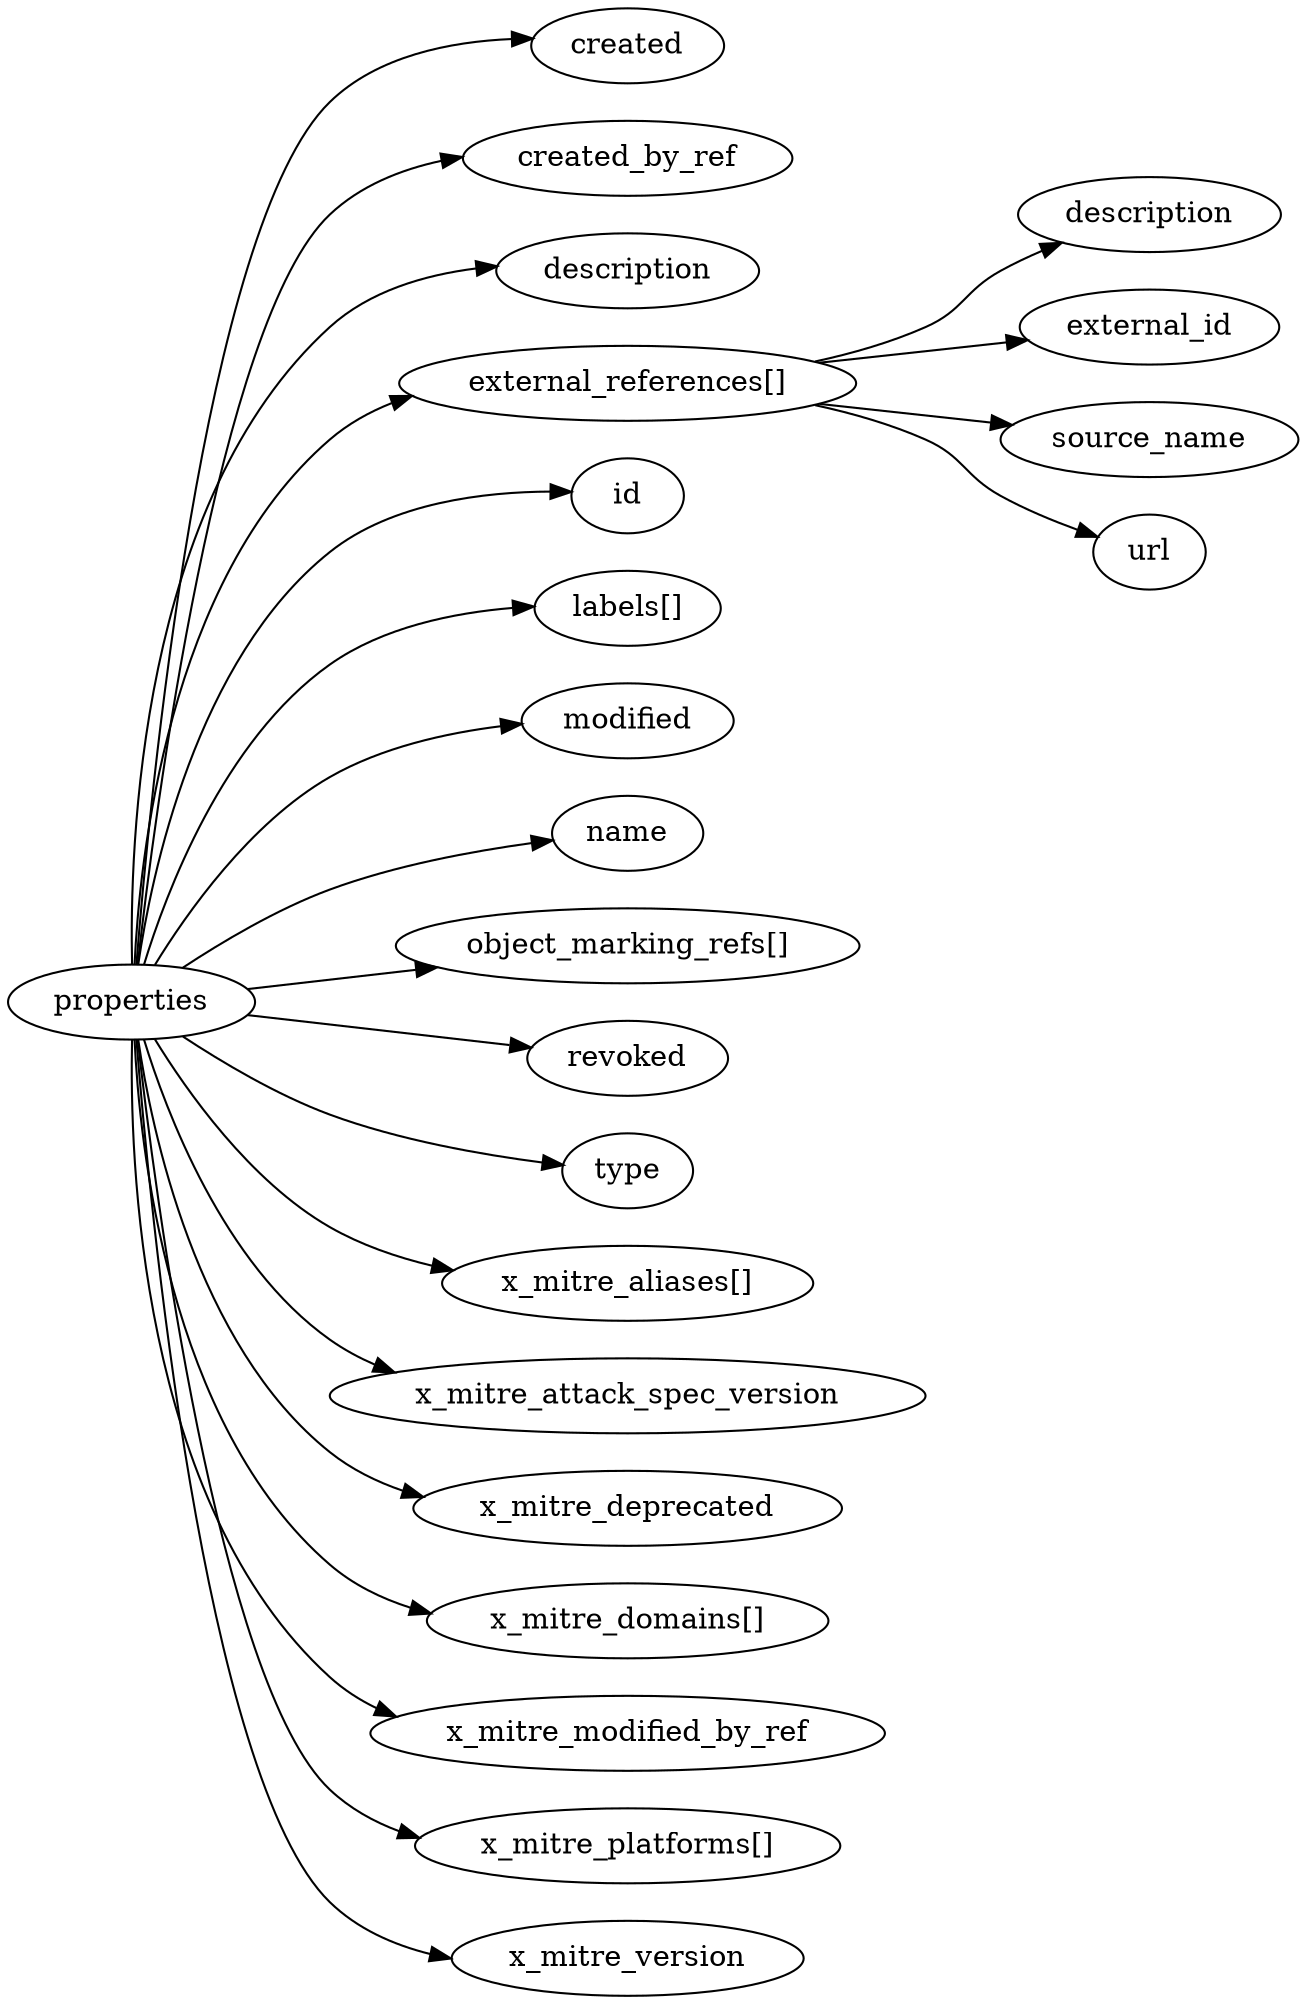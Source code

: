digraph {
    graph [rankdir=LR]
    "created" [label="created"]
    "created_by_ref" [label="created_by_ref"]
    "description" [label="description"]
    "external_references" [label="external_references[]"]
    "external_references.description" [label="description"]
    "external_references.external_id" [label="external_id"]
    "external_references.source_name" [label="source_name"]
    "external_references.url" [label="url"]
    "id" [label="id"]
    "labels" [label="labels[]"]
    "modified" [label="modified"]
    "name" [label="name"]
    "object_marking_refs" [label="object_marking_refs[]"]
    "revoked" [label="revoked"]
    "type" [label="type"]
    "x_mitre_aliases" [label="x_mitre_aliases[]"]
    "x_mitre_attack_spec_version" [label="x_mitre_attack_spec_version"]
    "x_mitre_deprecated" [label="x_mitre_deprecated"]
    "x_mitre_domains" [label="x_mitre_domains[]"]
    "x_mitre_modified_by_ref" [label="x_mitre_modified_by_ref"]
    "x_mitre_platforms" [label="x_mitre_platforms[]"]
    "x_mitre_version" [label="x_mitre_version"]
    "properties" -> "modified"
    "properties" -> "name"
    "properties" -> "description"
    "properties" -> "x_mitre_platforms"
    "properties" -> "x_mitre_deprecated"
    "properties" -> "x_mitre_domains"
    "properties" -> "x_mitre_version"
    "properties" -> "x_mitre_aliases"
    "properties" -> "type"
    "properties" -> "id"
    "properties" -> "created"
    "properties" -> "created_by_ref"
    "properties" -> "revoked"
    "properties" -> "external_references"
    "properties" -> "object_marking_refs"
    "properties" -> "labels"
    "properties" -> "x_mitre_attack_spec_version"
    "properties" -> "x_mitre_modified_by_ref"
    "external_references" -> "external_references.source_name"
    "external_references" -> "external_references.url"
    "external_references" -> "external_references.external_id"
    "external_references" -> "external_references.description"
}